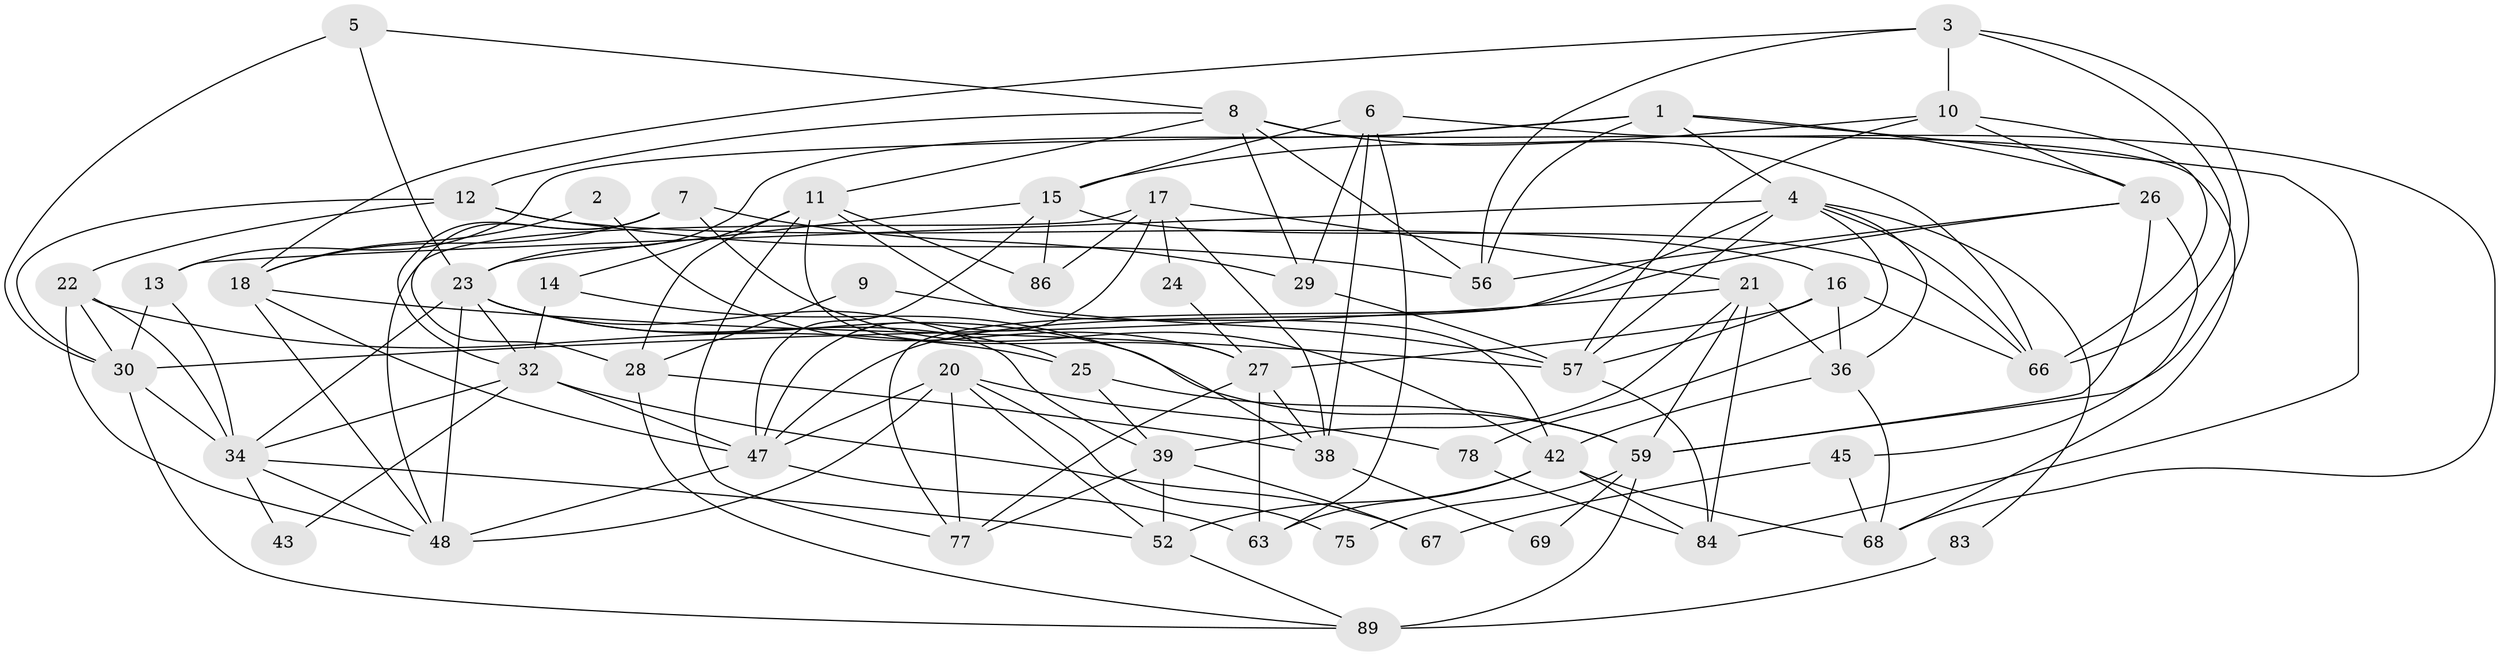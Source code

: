 // original degree distribution, {3: 0.23076923076923078, 2: 0.15384615384615385, 6: 0.13186813186813187, 5: 0.17582417582417584, 4: 0.27472527472527475, 7: 0.03296703296703297}
// Generated by graph-tools (version 1.1) at 2025/42/03/06/25 10:42:01]
// undirected, 55 vertices, 140 edges
graph export_dot {
graph [start="1"]
  node [color=gray90,style=filled];
  1 [super="+90"];
  2;
  3;
  4 [super="+55"];
  5;
  6 [super="+33"];
  7;
  8 [super="+31"];
  9 [super="+53"];
  10 [super="+44"];
  11 [super="+50"];
  12 [super="+71"];
  13;
  14 [super="+19"];
  15 [super="+60"];
  16;
  17 [super="+54"];
  18 [super="+62"];
  20 [super="+37"];
  21 [super="+76"];
  22 [super="+41"];
  23 [super="+70"];
  24;
  25;
  26 [super="+74"];
  27 [super="+46"];
  28 [super="+49"];
  29 [super="+65"];
  30 [super="+40"];
  32 [super="+82"];
  34 [super="+35"];
  36 [super="+64"];
  38 [super="+58"];
  39 [super="+61"];
  42 [super="+79"];
  43;
  45;
  47 [super="+51"];
  48 [super="+85"];
  52;
  56 [super="+81"];
  57 [super="+80"];
  59 [super="+73"];
  63;
  66 [super="+88"];
  67;
  68 [super="+72"];
  69;
  75;
  77;
  78;
  83;
  84 [super="+87"];
  86;
  89 [super="+91"];
  1 -- 4;
  1 -- 13;
  1 -- 84;
  1 -- 23;
  1 -- 56;
  1 -- 26;
  2 -- 27;
  2 -- 18;
  3 -- 18;
  3 -- 56;
  3 -- 10;
  3 -- 59;
  3 -- 66;
  4 -- 13;
  4 -- 77;
  4 -- 57;
  4 -- 83;
  4 -- 36;
  4 -- 78;
  4 -- 66;
  5 -- 23;
  5 -- 8;
  5 -- 30;
  6 -- 68;
  6 -- 15;
  6 -- 63;
  6 -- 38;
  6 -- 29;
  7 -- 42;
  7 -- 28;
  7 -- 32;
  7 -- 18;
  7 -- 29;
  8 -- 56;
  8 -- 29;
  8 -- 66;
  8 -- 68;
  8 -- 11;
  8 -- 12;
  9 -- 57;
  9 -- 28 [weight=2];
  10 -- 26;
  10 -- 15;
  10 -- 57;
  10 -- 66;
  11 -- 42;
  11 -- 86;
  11 -- 14;
  11 -- 28;
  11 -- 77;
  11 -- 27;
  12 -- 22;
  12 -- 16;
  12 -- 30;
  12 -- 56;
  13 -- 34;
  13 -- 30;
  14 -- 32;
  14 -- 38;
  15 -- 86;
  15 -- 23;
  15 -- 47;
  15 -- 66;
  16 -- 36;
  16 -- 27;
  16 -- 57;
  16 -- 66;
  17 -- 48;
  17 -- 21;
  17 -- 24;
  17 -- 86;
  17 -- 47;
  17 -- 38;
  18 -- 48;
  18 -- 57;
  18 -- 47;
  20 -- 52;
  20 -- 78;
  20 -- 75;
  20 -- 77;
  20 -- 47;
  20 -- 48;
  21 -- 84;
  21 -- 39;
  21 -- 59;
  21 -- 36;
  21 -- 30;
  22 -- 30;
  22 -- 48;
  22 -- 25;
  22 -- 34;
  23 -- 25;
  23 -- 48 [weight=2];
  23 -- 34;
  23 -- 59;
  23 -- 32;
  23 -- 39;
  24 -- 27;
  25 -- 59;
  25 -- 39;
  26 -- 59;
  26 -- 45;
  26 -- 47;
  26 -- 56;
  27 -- 77;
  27 -- 38;
  27 -- 63;
  28 -- 89;
  28 -- 38;
  29 -- 57;
  30 -- 34;
  30 -- 89;
  32 -- 67;
  32 -- 47;
  32 -- 34;
  32 -- 43;
  34 -- 43;
  34 -- 52;
  34 -- 48;
  36 -- 68;
  36 -- 42;
  38 -- 69;
  39 -- 77;
  39 -- 67;
  39 -- 52;
  42 -- 52;
  42 -- 63;
  42 -- 84;
  42 -- 68;
  45 -- 68;
  45 -- 67;
  47 -- 48;
  47 -- 63;
  52 -- 89;
  57 -- 84;
  59 -- 69;
  59 -- 89;
  59 -- 75;
  78 -- 84;
  83 -- 89 [weight=2];
}
